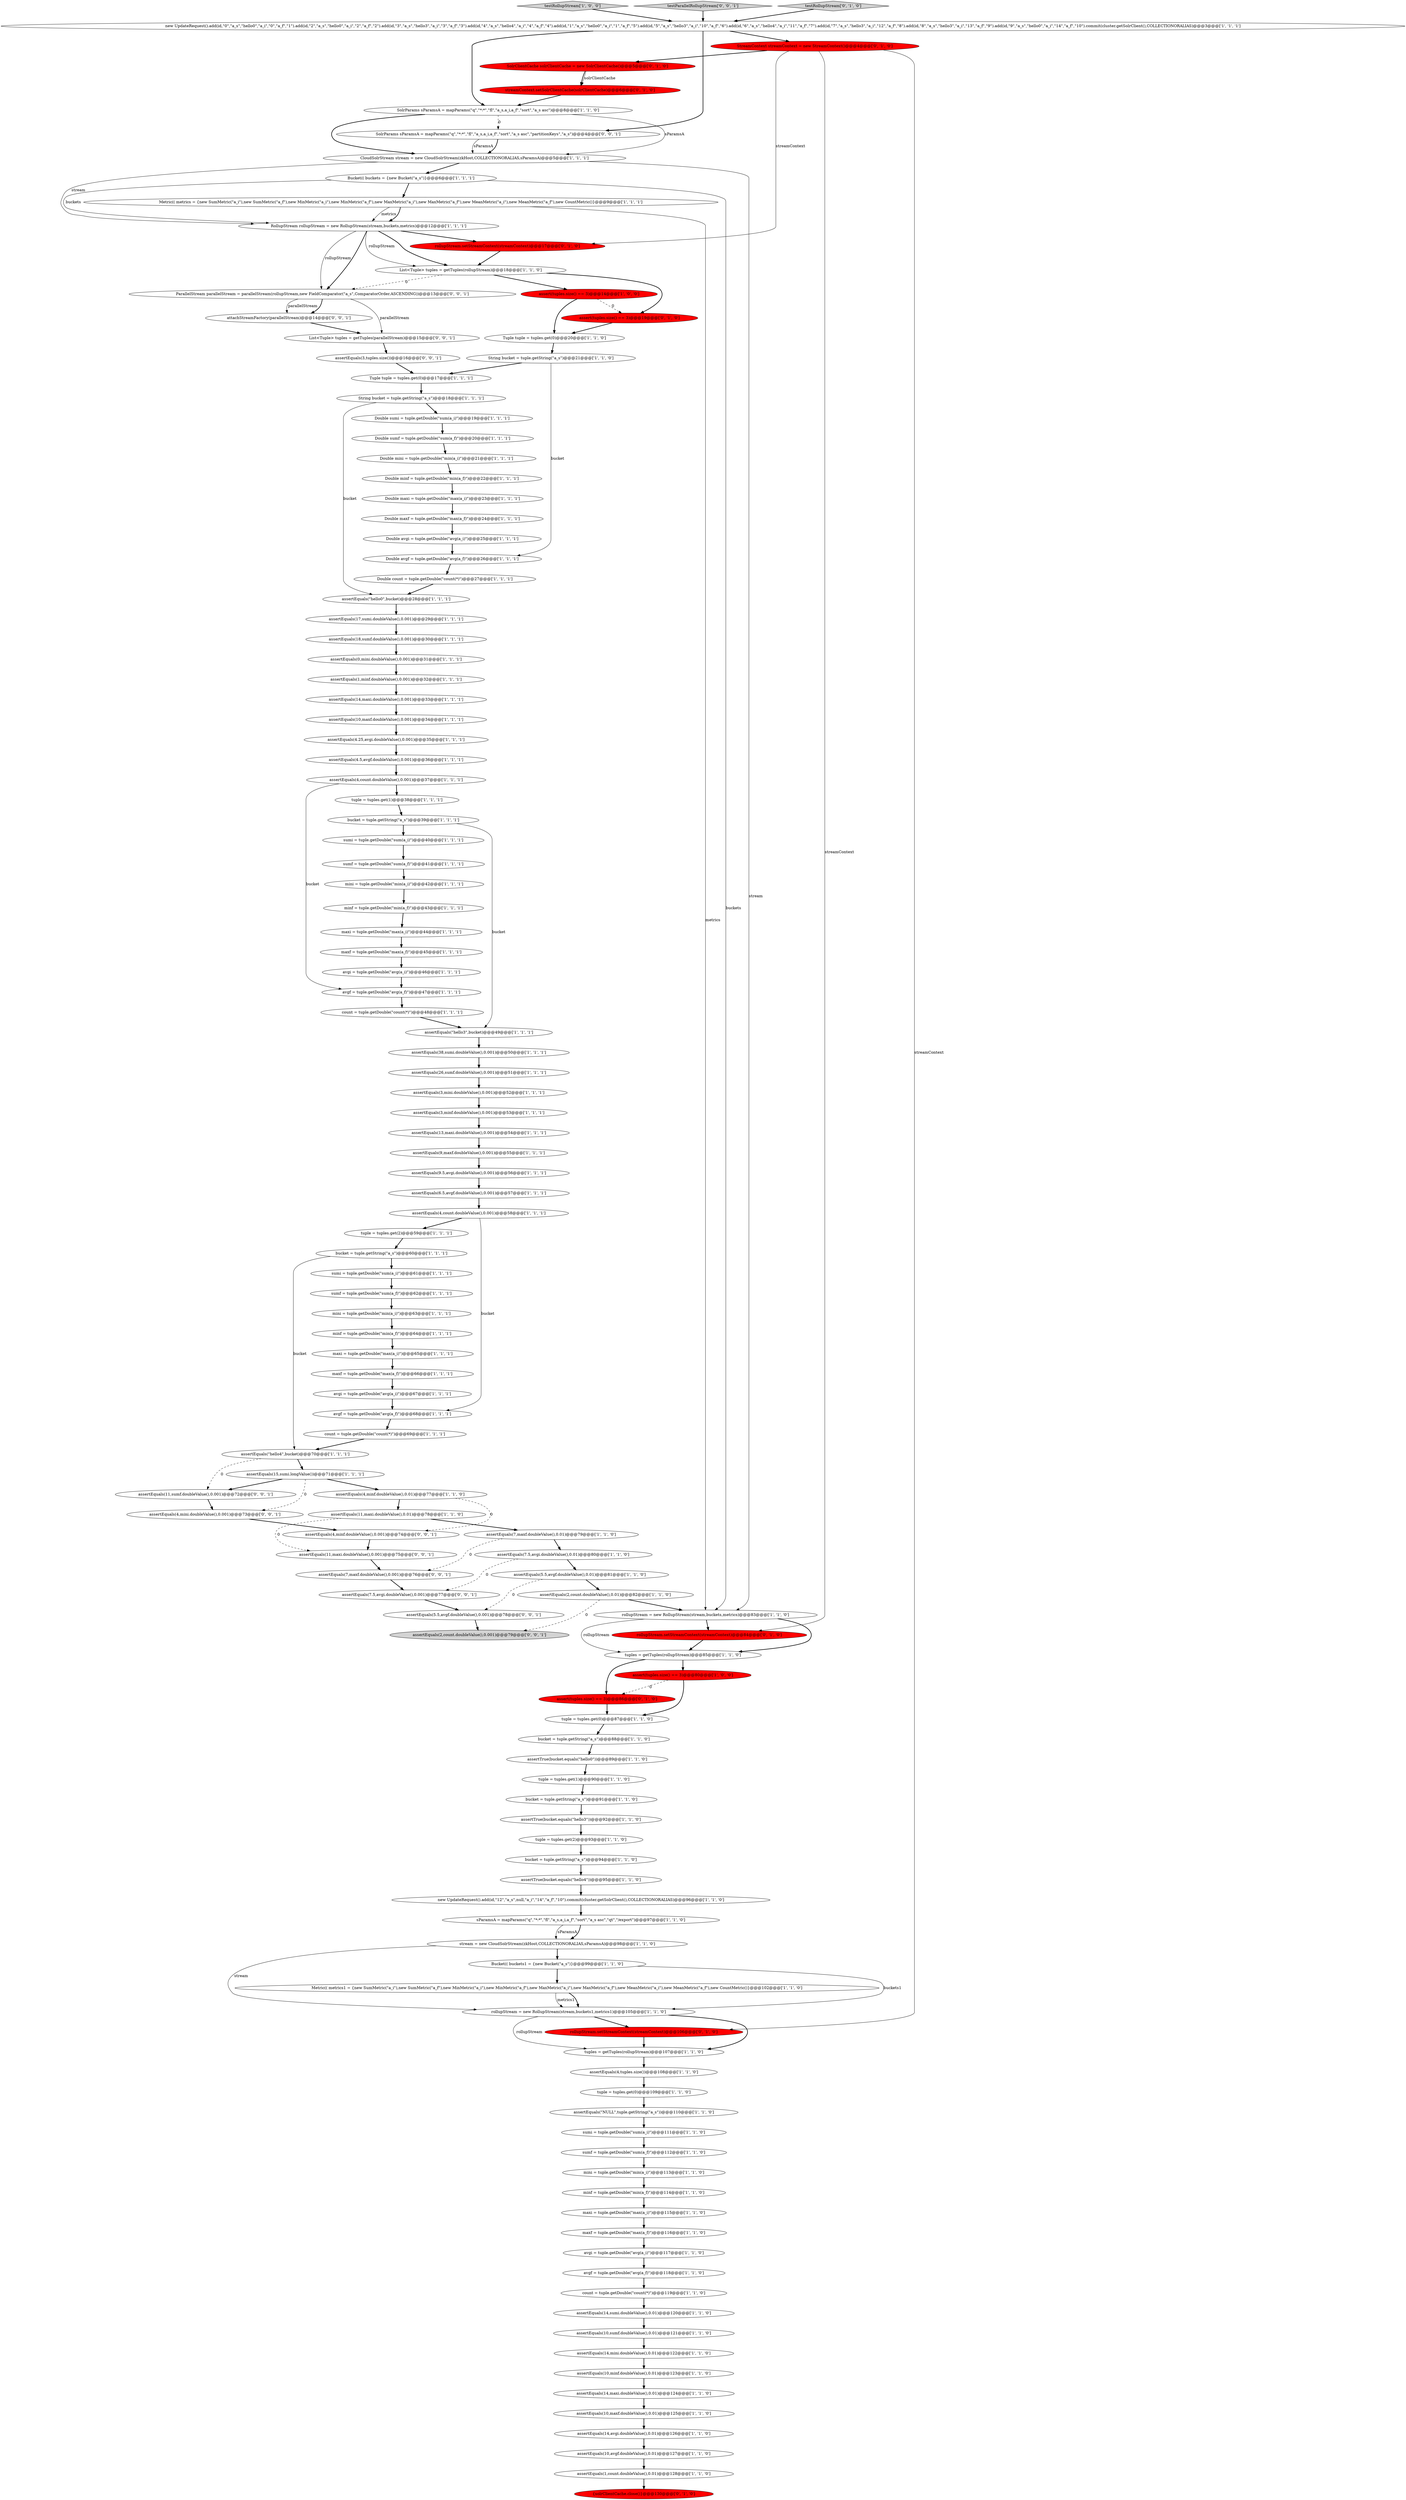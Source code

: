 digraph {
128 [style = filled, label = "assertEquals(3,tuples.size())@@@16@@@['0', '0', '1']", fillcolor = white, shape = ellipse image = "AAA0AAABBB3BBB"];
7 [style = filled, label = "sumf = tuple.getDouble(\"sum(a_f)\")@@@112@@@['1', '1', '0']", fillcolor = white, shape = ellipse image = "AAA0AAABBB1BBB"];
43 [style = filled, label = "assertEquals(13,maxi.doubleValue(),0.001)@@@54@@@['1', '1', '1']", fillcolor = white, shape = ellipse image = "AAA0AAABBB1BBB"];
34 [style = filled, label = "RollupStream rollupStream = new RollupStream(stream,buckets,metrics)@@@12@@@['1', '1', '1']", fillcolor = white, shape = ellipse image = "AAA0AAABBB1BBB"];
46 [style = filled, label = "Double maxi = tuple.getDouble(\"max(a_i)\")@@@23@@@['1', '1', '1']", fillcolor = white, shape = ellipse image = "AAA0AAABBB1BBB"];
53 [style = filled, label = "List<Tuple> tuples = getTuples(rollupStream)@@@18@@@['1', '1', '0']", fillcolor = white, shape = ellipse image = "AAA0AAABBB1BBB"];
114 [style = filled, label = "assert(tuples.size() == 3)@@@86@@@['0', '1', '0']", fillcolor = red, shape = ellipse image = "AAA1AAABBB2BBB"];
74 [style = filled, label = "assertEquals(4,minf.doubleValue(),0.01)@@@77@@@['1', '1', '0']", fillcolor = white, shape = ellipse image = "AAA0AAABBB1BBB"];
123 [style = filled, label = "assertEquals(5.5,avgf.doubleValue(),0.001)@@@78@@@['0', '0', '1']", fillcolor = white, shape = ellipse image = "AAA0AAABBB3BBB"];
5 [style = filled, label = "assertEquals(3,minf.doubleValue(),0.001)@@@53@@@['1', '1', '1']", fillcolor = white, shape = ellipse image = "AAA0AAABBB1BBB"];
98 [style = filled, label = "sumi = tuple.getDouble(\"sum(a_i)\")@@@61@@@['1', '1', '1']", fillcolor = white, shape = ellipse image = "AAA0AAABBB1BBB"];
9 [style = filled, label = "sumf = tuple.getDouble(\"sum(a_f)\")@@@41@@@['1', '1', '1']", fillcolor = white, shape = ellipse image = "AAA0AAABBB1BBB"];
6 [style = filled, label = "tuple = tuples.get(0)@@@87@@@['1', '1', '0']", fillcolor = white, shape = ellipse image = "AAA0AAABBB1BBB"];
118 [style = filled, label = "rollupStream.setStreamContext(streamContext)@@@106@@@['0', '1', '0']", fillcolor = red, shape = ellipse image = "AAA1AAABBB2BBB"];
129 [style = filled, label = "ParallelStream parallelStream = parallelStream(rollupStream,new FieldComparator(\"a_s\",ComparatorOrder.ASCENDING))@@@13@@@['0', '0', '1']", fillcolor = white, shape = ellipse image = "AAA0AAABBB3BBB"];
101 [style = filled, label = "Double sumi = tuple.getDouble(\"sum(a_i)\")@@@19@@@['1', '1', '1']", fillcolor = white, shape = ellipse image = "AAA0AAABBB1BBB"];
83 [style = filled, label = "bucket = tuple.getString(\"a_s\")@@@88@@@['1', '1', '0']", fillcolor = white, shape = ellipse image = "AAA0AAABBB1BBB"];
90 [style = filled, label = "count = tuple.getDouble(\"count(*)\")@@@69@@@['1', '1', '1']", fillcolor = white, shape = ellipse image = "AAA0AAABBB1BBB"];
30 [style = filled, label = "mini = tuple.getDouble(\"min(a_i)\")@@@42@@@['1', '1', '1']", fillcolor = white, shape = ellipse image = "AAA0AAABBB1BBB"];
35 [style = filled, label = "Tuple tuple = tuples.get(0)@@@20@@@['1', '1', '0']", fillcolor = white, shape = ellipse image = "AAA0AAABBB1BBB"];
92 [style = filled, label = "Double maxf = tuple.getDouble(\"max(a_f)\")@@@24@@@['1', '1', '1']", fillcolor = white, shape = ellipse image = "AAA0AAABBB1BBB"];
115 [style = filled, label = "rollupStream.setStreamContext(streamContext)@@@84@@@['0', '1', '0']", fillcolor = red, shape = ellipse image = "AAA1AAABBB2BBB"];
100 [style = filled, label = "testRollupStream['1', '0', '0']", fillcolor = lightgray, shape = diamond image = "AAA0AAABBB1BBB"];
96 [style = filled, label = "sParamsA = mapParams(\"q\",\"*:*\",\"fl\",\"a_s,a_i,a_f\",\"sort\",\"a_s asc\",\"qt\",\"/export\")@@@97@@@['1', '1', '0']", fillcolor = white, shape = ellipse image = "AAA0AAABBB1BBB"];
17 [style = filled, label = "assertEquals(5.5,avgf.doubleValue(),0.01)@@@81@@@['1', '1', '0']", fillcolor = white, shape = ellipse image = "AAA0AAABBB1BBB"];
39 [style = filled, label = "bucket = tuple.getString(\"a_s\")@@@91@@@['1', '1', '0']", fillcolor = white, shape = ellipse image = "AAA0AAABBB1BBB"];
84 [style = filled, label = "assertEquals(4.5,avgf.doubleValue(),0.001)@@@36@@@['1', '1', '1']", fillcolor = white, shape = ellipse image = "AAA0AAABBB1BBB"];
125 [style = filled, label = "assertEquals(2,count.doubleValue(),0.001)@@@79@@@['0', '0', '1']", fillcolor = lightgray, shape = ellipse image = "AAA0AAABBB3BBB"];
4 [style = filled, label = "CloudSolrStream stream = new CloudSolrStream(zkHost,COLLECTIONORALIAS,sParamsA)@@@5@@@['1', '1', '1']", fillcolor = white, shape = ellipse image = "AAA0AAABBB1BBB"];
86 [style = filled, label = "assertEquals(10,maxf.doubleValue(),0.001)@@@34@@@['1', '1', '1']", fillcolor = white, shape = ellipse image = "AAA0AAABBB1BBB"];
67 [style = filled, label = "maxf = tuple.getDouble(\"max(a_f)\")@@@116@@@['1', '1', '0']", fillcolor = white, shape = ellipse image = "AAA0AAABBB1BBB"];
110 [style = filled, label = "assertEquals(2,count.doubleValue(),0.01)@@@82@@@['1', '1', '0']", fillcolor = white, shape = ellipse image = "AAA0AAABBB1BBB"];
52 [style = filled, label = "minf = tuple.getDouble(\"min(a_f)\")@@@43@@@['1', '1', '1']", fillcolor = white, shape = ellipse image = "AAA0AAABBB1BBB"];
82 [style = filled, label = "assertEquals(38,sumi.doubleValue(),0.001)@@@50@@@['1', '1', '1']", fillcolor = white, shape = ellipse image = "AAA0AAABBB1BBB"];
127 [style = filled, label = "assertEquals(11,maxi.doubleValue(),0.001)@@@75@@@['0', '0', '1']", fillcolor = white, shape = ellipse image = "AAA0AAABBB3BBB"];
48 [style = filled, label = "assertEquals(10,sumf.doubleValue(),0.01)@@@121@@@['1', '1', '0']", fillcolor = white, shape = ellipse image = "AAA0AAABBB1BBB"];
41 [style = filled, label = "Double sumf = tuple.getDouble(\"sum(a_f)\")@@@20@@@['1', '1', '1']", fillcolor = white, shape = ellipse image = "AAA0AAABBB1BBB"];
47 [style = filled, label = "avgf = tuple.getDouble(\"avg(a_f)\")@@@68@@@['1', '1', '1']", fillcolor = white, shape = ellipse image = "AAA0AAABBB1BBB"];
120 [style = filled, label = "assert(tuples.size() == 3)@@@19@@@['0', '1', '0']", fillcolor = red, shape = ellipse image = "AAA1AAABBB2BBB"];
16 [style = filled, label = "mini = tuple.getDouble(\"min(a_i)\")@@@63@@@['1', '1', '1']", fillcolor = white, shape = ellipse image = "AAA0AAABBB1BBB"];
18 [style = filled, label = "assertEquals(4,count.doubleValue(),0.001)@@@58@@@['1', '1', '1']", fillcolor = white, shape = ellipse image = "AAA0AAABBB1BBB"];
89 [style = filled, label = "avgf = tuple.getDouble(\"avg(a_f)\")@@@118@@@['1', '1', '0']", fillcolor = white, shape = ellipse image = "AAA0AAABBB1BBB"];
42 [style = filled, label = "Double avgi = tuple.getDouble(\"avg(a_i)\")@@@25@@@['1', '1', '1']", fillcolor = white, shape = ellipse image = "AAA0AAABBB1BBB"];
65 [style = filled, label = "assertEquals(14,avgi.doubleValue(),0.01)@@@126@@@['1', '1', '0']", fillcolor = white, shape = ellipse image = "AAA0AAABBB1BBB"];
87 [style = filled, label = "assertEquals(11,maxi.doubleValue(),0.01)@@@78@@@['1', '1', '0']", fillcolor = white, shape = ellipse image = "AAA0AAABBB1BBB"];
95 [style = filled, label = "assertEquals(10,maxf.doubleValue(),0.01)@@@125@@@['1', '1', '0']", fillcolor = white, shape = ellipse image = "AAA0AAABBB1BBB"];
80 [style = filled, label = "tuple = tuples.get(1)@@@90@@@['1', '1', '0']", fillcolor = white, shape = ellipse image = "AAA0AAABBB1BBB"];
61 [style = filled, label = "assertEquals(14,sumi.doubleValue(),0.01)@@@120@@@['1', '1', '0']", fillcolor = white, shape = ellipse image = "AAA0AAABBB1BBB"];
106 [style = filled, label = "maxi = tuple.getDouble(\"max(a_i)\")@@@115@@@['1', '1', '0']", fillcolor = white, shape = ellipse image = "AAA0AAABBB1BBB"];
131 [style = filled, label = "assertEquals(11,sumf.doubleValue(),0.001)@@@72@@@['0', '0', '1']", fillcolor = white, shape = ellipse image = "AAA0AAABBB3BBB"];
69 [style = filled, label = "assertEquals(14,mini.doubleValue(),0.01)@@@122@@@['1', '1', '0']", fillcolor = white, shape = ellipse image = "AAA0AAABBB1BBB"];
24 [style = filled, label = "assertEquals(14,maxi.doubleValue(),0.01)@@@124@@@['1', '1', '0']", fillcolor = white, shape = ellipse image = "AAA0AAABBB1BBB"];
51 [style = filled, label = "assertEquals(4.25,avgi.doubleValue(),0.001)@@@35@@@['1', '1', '1']", fillcolor = white, shape = ellipse image = "AAA0AAABBB1BBB"];
13 [style = filled, label = "assertEquals(1,minf.doubleValue(),0.001)@@@32@@@['1', '1', '1']", fillcolor = white, shape = ellipse image = "AAA0AAABBB1BBB"];
58 [style = filled, label = "count = tuple.getDouble(\"count(*)\")@@@48@@@['1', '1', '1']", fillcolor = white, shape = ellipse image = "AAA0AAABBB1BBB"];
81 [style = filled, label = "SolrParams sParamsA = mapParams(\"q\",\"*:*\",\"fl\",\"a_s,a_i,a_f\",\"sort\",\"a_s asc\")@@@8@@@['1', '1', '0']", fillcolor = white, shape = ellipse image = "AAA0AAABBB1BBB"];
104 [style = filled, label = "avgi = tuple.getDouble(\"avg(a_i)\")@@@46@@@['1', '1', '1']", fillcolor = white, shape = ellipse image = "AAA0AAABBB1BBB"];
132 [style = filled, label = "assertEquals(7,maxf.doubleValue(),0.001)@@@76@@@['0', '0', '1']", fillcolor = white, shape = ellipse image = "AAA0AAABBB3BBB"];
135 [style = filled, label = "testParallelRollupStream['0', '0', '1']", fillcolor = lightgray, shape = diamond image = "AAA0AAABBB3BBB"];
2 [style = filled, label = "count = tuple.getDouble(\"count(*)\")@@@119@@@['1', '1', '0']", fillcolor = white, shape = ellipse image = "AAA0AAABBB1BBB"];
26 [style = filled, label = "rollupStream = new RollupStream(stream,buckets1,metrics1)@@@105@@@['1', '1', '0']", fillcolor = white, shape = ellipse image = "AAA0AAABBB1BBB"];
1 [style = filled, label = "tuple = tuples.get(2)@@@59@@@['1', '1', '1']", fillcolor = white, shape = ellipse image = "AAA0AAABBB1BBB"];
8 [style = filled, label = "assertEquals(18,sumf.doubleValue(),0.001)@@@30@@@['1', '1', '1']", fillcolor = white, shape = ellipse image = "AAA0AAABBB1BBB"];
45 [style = filled, label = "assertEquals(15,sumi.longValue())@@@71@@@['1', '1', '1']", fillcolor = white, shape = ellipse image = "AAA0AAABBB1BBB"];
37 [style = filled, label = "String bucket = tuple.getString(\"a_s\")@@@21@@@['1', '1', '0']", fillcolor = white, shape = ellipse image = "AAA0AAABBB1BBB"];
54 [style = filled, label = "tuple = tuples.get(1)@@@38@@@['1', '1', '1']", fillcolor = white, shape = ellipse image = "AAA0AAABBB1BBB"];
28 [style = filled, label = "Double mini = tuple.getDouble(\"min(a_i)\")@@@21@@@['1', '1', '1']", fillcolor = white, shape = ellipse image = "AAA0AAABBB1BBB"];
20 [style = filled, label = "avgi = tuple.getDouble(\"avg(a_i)\")@@@117@@@['1', '1', '0']", fillcolor = white, shape = ellipse image = "AAA0AAABBB1BBB"];
97 [style = filled, label = "assertEquals(\"hello0\",bucket)@@@28@@@['1', '1', '1']", fillcolor = white, shape = ellipse image = "AAA0AAABBB1BBB"];
57 [style = filled, label = "sumf = tuple.getDouble(\"sum(a_f)\")@@@62@@@['1', '1', '1']", fillcolor = white, shape = ellipse image = "AAA0AAABBB1BBB"];
119 [style = filled, label = "streamContext.setSolrClientCache(solrClientCache)@@@6@@@['0', '1', '0']", fillcolor = red, shape = ellipse image = "AAA1AAABBB2BBB"];
10 [style = filled, label = "Double minf = tuple.getDouble(\"min(a_f)\")@@@22@@@['1', '1', '1']", fillcolor = white, shape = ellipse image = "AAA0AAABBB1BBB"];
103 [style = filled, label = "Double count = tuple.getDouble(\"count(*)\")@@@27@@@['1', '1', '1']", fillcolor = white, shape = ellipse image = "AAA0AAABBB1BBB"];
105 [style = filled, label = "assertEquals(9,maxf.doubleValue(),0.001)@@@55@@@['1', '1', '1']", fillcolor = white, shape = ellipse image = "AAA0AAABBB1BBB"];
50 [style = filled, label = "minf = tuple.getDouble(\"min(a_f)\")@@@114@@@['1', '1', '0']", fillcolor = white, shape = ellipse image = "AAA0AAABBB1BBB"];
66 [style = filled, label = "assertTrue(bucket.equals(\"hello4\"))@@@95@@@['1', '1', '0']", fillcolor = white, shape = ellipse image = "AAA0AAABBB1BBB"];
121 [style = filled, label = "testRollupStream['0', '1', '0']", fillcolor = lightgray, shape = diamond image = "AAA0AAABBB2BBB"];
93 [style = filled, label = "bucket = tuple.getString(\"a_s\")@@@94@@@['1', '1', '0']", fillcolor = white, shape = ellipse image = "AAA0AAABBB1BBB"];
94 [style = filled, label = "assertTrue(bucket.equals(\"hello3\"))@@@92@@@['1', '1', '0']", fillcolor = white, shape = ellipse image = "AAA0AAABBB1BBB"];
134 [style = filled, label = "assertEquals(4,minf.doubleValue(),0.001)@@@74@@@['0', '0', '1']", fillcolor = white, shape = ellipse image = "AAA0AAABBB3BBB"];
29 [style = filled, label = "assert(tuples.size() == 3)@@@14@@@['1', '0', '0']", fillcolor = red, shape = ellipse image = "AAA1AAABBB1BBB"];
0 [style = filled, label = "assertEquals(7.5,avgi.doubleValue(),0.01)@@@80@@@['1', '1', '0']", fillcolor = white, shape = ellipse image = "AAA0AAABBB1BBB"];
36 [style = filled, label = "rollupStream = new RollupStream(stream,buckets,metrics)@@@83@@@['1', '1', '0']", fillcolor = white, shape = ellipse image = "AAA0AAABBB1BBB"];
99 [style = filled, label = "assertEquals(1,count.doubleValue(),0.01)@@@128@@@['1', '1', '0']", fillcolor = white, shape = ellipse image = "AAA0AAABBB1BBB"];
62 [style = filled, label = "assertEquals(26,sumf.doubleValue(),0.001)@@@51@@@['1', '1', '1']", fillcolor = white, shape = ellipse image = "AAA0AAABBB1BBB"];
25 [style = filled, label = "bucket = tuple.getString(\"a_s\")@@@60@@@['1', '1', '1']", fillcolor = white, shape = ellipse image = "AAA0AAABBB1BBB"];
64 [style = filled, label = "assertEquals(9.5,avgi.doubleValue(),0.001)@@@56@@@['1', '1', '1']", fillcolor = white, shape = ellipse image = "AAA0AAABBB1BBB"];
40 [style = filled, label = "sumi = tuple.getDouble(\"sum(a_i)\")@@@111@@@['1', '1', '0']", fillcolor = white, shape = ellipse image = "AAA0AAABBB1BBB"];
49 [style = filled, label = "new UpdateRequest().add(id,\"12\",\"a_s\",null,\"a_i\",\"14\",\"a_f\",\"10\").commit(cluster.getSolrClient(),COLLECTIONORALIAS)@@@96@@@['1', '1', '0']", fillcolor = white, shape = ellipse image = "AAA0AAABBB1BBB"];
55 [style = filled, label = "assertEquals(4,count.doubleValue(),0.001)@@@37@@@['1', '1', '1']", fillcolor = white, shape = ellipse image = "AAA0AAABBB1BBB"];
70 [style = filled, label = "Tuple tuple = tuples.get(0)@@@17@@@['1', '1', '1']", fillcolor = white, shape = ellipse image = "AAA0AAABBB1BBB"];
73 [style = filled, label = "tuples = getTuples(rollupStream)@@@85@@@['1', '1', '0']", fillcolor = white, shape = ellipse image = "AAA0AAABBB1BBB"];
15 [style = filled, label = "sumi = tuple.getDouble(\"sum(a_i)\")@@@40@@@['1', '1', '1']", fillcolor = white, shape = ellipse image = "AAA0AAABBB1BBB"];
113 [style = filled, label = "StreamContext streamContext = new StreamContext()@@@4@@@['0', '1', '0']", fillcolor = red, shape = ellipse image = "AAA1AAABBB2BBB"];
78 [style = filled, label = "assertEquals(0,mini.doubleValue(),0.001)@@@31@@@['1', '1', '1']", fillcolor = white, shape = ellipse image = "AAA0AAABBB1BBB"];
23 [style = filled, label = "tuple = tuples.get(0)@@@109@@@['1', '1', '0']", fillcolor = white, shape = ellipse image = "AAA0AAABBB1BBB"];
63 [style = filled, label = "minf = tuple.getDouble(\"min(a_f)\")@@@64@@@['1', '1', '1']", fillcolor = white, shape = ellipse image = "AAA0AAABBB1BBB"];
59 [style = filled, label = "tuple = tuples.get(2)@@@93@@@['1', '1', '0']", fillcolor = white, shape = ellipse image = "AAA0AAABBB1BBB"];
75 [style = filled, label = "Bucket(( buckets = {new Bucket(\"a_s\")}@@@6@@@['1', '1', '1']", fillcolor = white, shape = ellipse image = "AAA0AAABBB1BBB"];
107 [style = filled, label = "stream = new CloudSolrStream(zkHost,COLLECTIONORALIAS,sParamsA)@@@98@@@['1', '1', '0']", fillcolor = white, shape = ellipse image = "AAA0AAABBB1BBB"];
19 [style = filled, label = "Metric(( metrics = {new SumMetric(\"a_i\"),new SumMetric(\"a_f\"),new MinMetric(\"a_i\"),new MinMetric(\"a_f\"),new MaxMetric(\"a_i\"),new MaxMetric(\"a_f\"),new MeanMetric(\"a_i\"),new MeanMetric(\"a_f\"),new CountMetric()}@@@9@@@['1', '1', '1']", fillcolor = white, shape = ellipse image = "AAA0AAABBB1BBB"];
56 [style = filled, label = "assertEquals(10,avgf.doubleValue(),0.01)@@@127@@@['1', '1', '0']", fillcolor = white, shape = ellipse image = "AAA0AAABBB1BBB"];
60 [style = filled, label = "assertEquals(\"hello4\",bucket)@@@70@@@['1', '1', '1']", fillcolor = white, shape = ellipse image = "AAA0AAABBB1BBB"];
38 [style = filled, label = "maxf = tuple.getDouble(\"max(a_f)\")@@@45@@@['1', '1', '1']", fillcolor = white, shape = ellipse image = "AAA0AAABBB1BBB"];
130 [style = filled, label = "attachStreamFactory(parallelStream)@@@14@@@['0', '0', '1']", fillcolor = white, shape = ellipse image = "AAA0AAABBB3BBB"];
79 [style = filled, label = "tuples = getTuples(rollupStream)@@@107@@@['1', '1', '0']", fillcolor = white, shape = ellipse image = "AAA0AAABBB1BBB"];
124 [style = filled, label = "List<Tuple> tuples = getTuples(parallelStream)@@@15@@@['0', '0', '1']", fillcolor = white, shape = ellipse image = "AAA0AAABBB3BBB"];
22 [style = filled, label = "assertEquals(7,maxf.doubleValue(),0.01)@@@79@@@['1', '1', '0']", fillcolor = white, shape = ellipse image = "AAA0AAABBB1BBB"];
14 [style = filled, label = "assert(tuples.size() == 3)@@@80@@@['1', '0', '0']", fillcolor = red, shape = ellipse image = "AAA1AAABBB1BBB"];
126 [style = filled, label = "assertEquals(4,mini.doubleValue(),0.001)@@@73@@@['0', '0', '1']", fillcolor = white, shape = ellipse image = "AAA0AAABBB3BBB"];
122 [style = filled, label = "SolrParams sParamsA = mapParams(\"q\",\"*:*\",\"fl\",\"a_s,a_i,a_f\",\"sort\",\"a_s asc\",\"partitionKeys\",\"a_s\")@@@4@@@['0', '0', '1']", fillcolor = white, shape = ellipse image = "AAA0AAABBB3BBB"];
91 [style = filled, label = "assertTrue(bucket.equals(\"hello0\"))@@@89@@@['1', '1', '0']", fillcolor = white, shape = ellipse image = "AAA0AAABBB1BBB"];
117 [style = filled, label = "SolrClientCache solrClientCache = new SolrClientCache()@@@5@@@['0', '1', '0']", fillcolor = red, shape = ellipse image = "AAA1AAABBB2BBB"];
44 [style = filled, label = "avgf = tuple.getDouble(\"avg(a_f)\")@@@47@@@['1', '1', '1']", fillcolor = white, shape = ellipse image = "AAA0AAABBB1BBB"];
102 [style = filled, label = "String bucket = tuple.getString(\"a_s\")@@@18@@@['1', '1', '1']", fillcolor = white, shape = ellipse image = "AAA0AAABBB1BBB"];
21 [style = filled, label = "avgi = tuple.getDouble(\"avg(a_i)\")@@@67@@@['1', '1', '1']", fillcolor = white, shape = ellipse image = "AAA0AAABBB1BBB"];
32 [style = filled, label = "Metric(( metrics1 = {new SumMetric(\"a_i\"),new SumMetric(\"a_f\"),new MinMetric(\"a_i\"),new MinMetric(\"a_f\"),new MaxMetric(\"a_i\"),new MaxMetric(\"a_f\"),new MeanMetric(\"a_i\"),new MeanMetric(\"a_f\"),new CountMetric()}@@@102@@@['1', '1', '0']", fillcolor = white, shape = ellipse image = "AAA0AAABBB1BBB"];
71 [style = filled, label = "assertEquals(6.5,avgf.doubleValue(),0.001)@@@57@@@['1', '1', '1']", fillcolor = white, shape = ellipse image = "AAA0AAABBB1BBB"];
85 [style = filled, label = "maxf = tuple.getDouble(\"max(a_f)\")@@@66@@@['1', '1', '1']", fillcolor = white, shape = ellipse image = "AAA0AAABBB1BBB"];
12 [style = filled, label = "bucket = tuple.getString(\"a_s\")@@@39@@@['1', '1', '1']", fillcolor = white, shape = ellipse image = "AAA0AAABBB1BBB"];
88 [style = filled, label = "assertEquals(14,maxi.doubleValue(),0.001)@@@33@@@['1', '1', '1']", fillcolor = white, shape = ellipse image = "AAA0AAABBB1BBB"];
11 [style = filled, label = "assertEquals(10,minf.doubleValue(),0.01)@@@123@@@['1', '1', '0']", fillcolor = white, shape = ellipse image = "AAA0AAABBB1BBB"];
33 [style = filled, label = "assertEquals(3,mini.doubleValue(),0.001)@@@52@@@['1', '1', '1']", fillcolor = white, shape = ellipse image = "AAA0AAABBB1BBB"];
111 [style = filled, label = "maxi = tuple.getDouble(\"max(a_i)\")@@@44@@@['1', '1', '1']", fillcolor = white, shape = ellipse image = "AAA0AAABBB1BBB"];
109 [style = filled, label = "Double avgf = tuple.getDouble(\"avg(a_f)\")@@@26@@@['1', '1', '1']", fillcolor = white, shape = ellipse image = "AAA0AAABBB1BBB"];
3 [style = filled, label = "mini = tuple.getDouble(\"min(a_i)\")@@@113@@@['1', '1', '0']", fillcolor = white, shape = ellipse image = "AAA0AAABBB1BBB"];
108 [style = filled, label = "new UpdateRequest().add(id,\"0\",\"a_s\",\"hello0\",\"a_i\",\"0\",\"a_f\",\"1\").add(id,\"2\",\"a_s\",\"hello0\",\"a_i\",\"2\",\"a_f\",\"2\").add(id,\"3\",\"a_s\",\"hello3\",\"a_i\",\"3\",\"a_f\",\"3\").add(id,\"4\",\"a_s\",\"hello4\",\"a_i\",\"4\",\"a_f\",\"4\").add(id,\"1\",\"a_s\",\"hello0\",\"a_i\",\"1\",\"a_f\",\"5\").add(id,\"5\",\"a_s\",\"hello3\",\"a_i\",\"10\",\"a_f\",\"6\").add(id,\"6\",\"a_s\",\"hello4\",\"a_i\",\"11\",\"a_f\",\"7\").add(id,\"7\",\"a_s\",\"hello3\",\"a_i\",\"12\",\"a_f\",\"8\").add(id,\"8\",\"a_s\",\"hello3\",\"a_i\",\"13\",\"a_f\",\"9\").add(id,\"9\",\"a_s\",\"hello0\",\"a_i\",\"14\",\"a_f\",\"10\").commit(cluster.getSolrClient(),COLLECTIONORALIAS)@@@3@@@['1', '1', '1']", fillcolor = white, shape = ellipse image = "AAA0AAABBB1BBB"];
77 [style = filled, label = "Bucket(( buckets1 = {new Bucket(\"a_s\")}@@@99@@@['1', '1', '0']", fillcolor = white, shape = ellipse image = "AAA0AAABBB1BBB"];
68 [style = filled, label = "assertEquals(17,sumi.doubleValue(),0.001)@@@29@@@['1', '1', '1']", fillcolor = white, shape = ellipse image = "AAA0AAABBB1BBB"];
72 [style = filled, label = "assertEquals(4,tuples.size())@@@108@@@['1', '1', '0']", fillcolor = white, shape = ellipse image = "AAA0AAABBB1BBB"];
76 [style = filled, label = "maxi = tuple.getDouble(\"max(a_i)\")@@@65@@@['1', '1', '1']", fillcolor = white, shape = ellipse image = "AAA0AAABBB1BBB"];
27 [style = filled, label = "assertEquals(\"NULL\",tuple.getString(\"a_s\"))@@@110@@@['1', '1', '0']", fillcolor = white, shape = ellipse image = "AAA0AAABBB1BBB"];
112 [style = filled, label = "rollupStream.setStreamContext(streamContext)@@@17@@@['0', '1', '0']", fillcolor = red, shape = ellipse image = "AAA1AAABBB2BBB"];
31 [style = filled, label = "assertEquals(\"hello3\",bucket)@@@49@@@['1', '1', '1']", fillcolor = white, shape = ellipse image = "AAA0AAABBB1BBB"];
116 [style = filled, label = "{solrClientCache.close()}@@@130@@@['0', '1', '0']", fillcolor = red, shape = ellipse image = "AAA1AAABBB2BBB"];
133 [style = filled, label = "assertEquals(7.5,avgi.doubleValue(),0.001)@@@77@@@['0', '0', '1']", fillcolor = white, shape = ellipse image = "AAA0AAABBB3BBB"];
121->108 [style = bold, label=""];
102->97 [style = solid, label="bucket"];
88->86 [style = bold, label=""];
83->91 [style = bold, label=""];
115->73 [style = bold, label=""];
77->26 [style = solid, label="buckets1"];
118->79 [style = bold, label=""];
30->52 [style = bold, label=""];
71->18 [style = bold, label=""];
97->68 [style = bold, label=""];
65->56 [style = bold, label=""];
95->65 [style = bold, label=""];
86->51 [style = bold, label=""];
2->61 [style = bold, label=""];
41->28 [style = bold, label=""];
4->75 [style = bold, label=""];
19->34 [style = solid, label="metrics"];
32->26 [style = solid, label="metrics1"];
75->19 [style = bold, label=""];
22->0 [style = bold, label=""];
22->132 [style = dashed, label="0"];
35->37 [style = bold, label=""];
103->97 [style = bold, label=""];
110->36 [style = bold, label=""];
94->59 [style = bold, label=""];
19->36 [style = solid, label="metrics"];
60->131 [style = dashed, label="0"];
57->16 [style = bold, label=""];
26->79 [style = solid, label="rollupStream"];
13->88 [style = bold, label=""];
117->119 [style = bold, label=""];
130->124 [style = bold, label=""];
80->39 [style = bold, label=""];
45->74 [style = bold, label=""];
123->125 [style = bold, label=""];
47->90 [style = bold, label=""];
6->83 [style = bold, label=""];
18->47 [style = solid, label="bucket"];
110->125 [style = dashed, label="0"];
126->134 [style = bold, label=""];
53->29 [style = bold, label=""];
34->53 [style = bold, label=""];
104->44 [style = bold, label=""];
113->115 [style = solid, label="streamContext"];
108->113 [style = bold, label=""];
25->60 [style = solid, label="bucket"];
19->34 [style = bold, label=""];
92->42 [style = bold, label=""];
45->126 [style = dashed, label="0"];
64->71 [style = bold, label=""];
0->133 [style = dashed, label="0"];
0->17 [style = bold, label=""];
120->35 [style = bold, label=""];
54->12 [style = bold, label=""];
34->112 [style = bold, label=""];
42->109 [style = bold, label=""];
39->94 [style = bold, label=""];
90->60 [style = bold, label=""];
73->114 [style = bold, label=""];
129->130 [style = bold, label=""];
74->87 [style = bold, label=""];
127->132 [style = bold, label=""];
32->26 [style = bold, label=""];
78->13 [style = bold, label=""];
111->38 [style = bold, label=""];
108->81 [style = bold, label=""];
87->127 [style = dashed, label="0"];
61->48 [style = bold, label=""];
101->41 [style = bold, label=""];
34->129 [style = solid, label="rollupStream"];
109->103 [style = bold, label=""];
96->107 [style = solid, label="sParamsA"];
81->122 [style = dashed, label="0"];
18->1 [style = bold, label=""];
15->9 [style = bold, label=""];
82->62 [style = bold, label=""];
14->114 [style = dashed, label="0"];
85->21 [style = bold, label=""];
75->36 [style = solid, label="buckets"];
77->32 [style = bold, label=""];
29->35 [style = bold, label=""];
62->33 [style = bold, label=""];
45->131 [style = bold, label=""];
66->49 [style = bold, label=""];
25->98 [style = bold, label=""];
14->6 [style = bold, label=""];
81->4 [style = bold, label=""];
133->123 [style = bold, label=""];
122->4 [style = bold, label=""];
72->23 [style = bold, label=""];
21->47 [style = bold, label=""];
113->112 [style = solid, label="streamContext"];
12->31 [style = solid, label="bucket"];
84->55 [style = bold, label=""];
113->117 [style = bold, label=""];
79->72 [style = bold, label=""];
124->128 [style = bold, label=""];
59->93 [style = bold, label=""];
24->95 [style = bold, label=""];
4->34 [style = solid, label="stream"];
29->120 [style = dashed, label="0"];
75->34 [style = solid, label="buckets"];
106->67 [style = bold, label=""];
36->73 [style = bold, label=""];
134->127 [style = bold, label=""];
132->133 [style = bold, label=""];
33->5 [style = bold, label=""];
4->36 [style = solid, label="stream"];
69->11 [style = bold, label=""];
11->24 [style = bold, label=""];
31->82 [style = bold, label=""];
87->22 [style = bold, label=""];
81->4 [style = solid, label="sParamsA"];
52->111 [style = bold, label=""];
48->69 [style = bold, label=""];
107->26 [style = solid, label="stream"];
122->4 [style = solid, label="sParamsA"];
26->118 [style = bold, label=""];
51->84 [style = bold, label=""];
38->104 [style = bold, label=""];
128->70 [style = bold, label=""];
102->101 [style = bold, label=""];
16->63 [style = bold, label=""];
76->85 [style = bold, label=""];
36->73 [style = solid, label="rollupStream"];
8->78 [style = bold, label=""];
73->14 [style = bold, label=""];
50->106 [style = bold, label=""];
53->129 [style = dashed, label="0"];
37->70 [style = bold, label=""];
135->108 [style = bold, label=""];
17->110 [style = bold, label=""];
99->116 [style = bold, label=""];
131->126 [style = bold, label=""];
20->89 [style = bold, label=""];
113->118 [style = solid, label="streamContext"];
17->123 [style = dashed, label="0"];
112->53 [style = bold, label=""];
1->25 [style = bold, label=""];
105->64 [style = bold, label=""];
107->77 [style = bold, label=""];
114->6 [style = bold, label=""];
34->129 [style = bold, label=""];
3->50 [style = bold, label=""];
93->66 [style = bold, label=""];
34->53 [style = solid, label="rollupStream"];
46->92 [style = bold, label=""];
28->10 [style = bold, label=""];
23->27 [style = bold, label=""];
55->44 [style = solid, label="bucket"];
12->15 [style = bold, label=""];
10->46 [style = bold, label=""];
98->57 [style = bold, label=""];
108->122 [style = bold, label=""];
9->30 [style = bold, label=""];
58->31 [style = bold, label=""];
96->107 [style = bold, label=""];
119->81 [style = bold, label=""];
129->130 [style = solid, label="parallelStream"];
74->134 [style = dashed, label="0"];
7->3 [style = bold, label=""];
5->43 [style = bold, label=""];
60->45 [style = bold, label=""];
129->124 [style = solid, label="parallelStream"];
37->109 [style = solid, label="bucket"];
67->20 [style = bold, label=""];
40->7 [style = bold, label=""];
53->120 [style = bold, label=""];
100->108 [style = bold, label=""];
91->80 [style = bold, label=""];
63->76 [style = bold, label=""];
49->96 [style = bold, label=""];
43->105 [style = bold, label=""];
44->58 [style = bold, label=""];
27->40 [style = bold, label=""];
56->99 [style = bold, label=""];
26->79 [style = bold, label=""];
89->2 [style = bold, label=""];
36->115 [style = bold, label=""];
55->54 [style = bold, label=""];
117->119 [style = solid, label="solrClientCache"];
68->8 [style = bold, label=""];
70->102 [style = bold, label=""];
}
